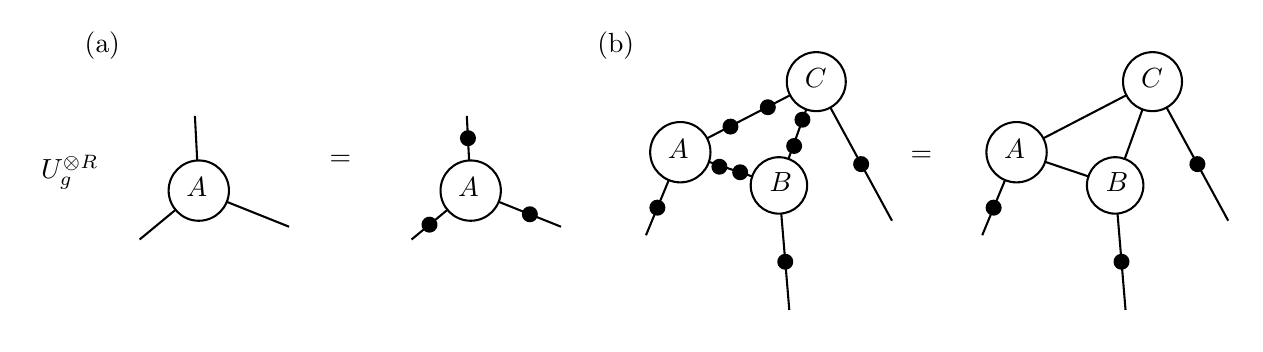 

\tikzset{every picture/.style={line width=0.75pt}} %set default line width to 0.75pt        

\begin{tikzpicture}[x=0.75pt,y=0.75pt,yscale=-1,xscale=1]
%uncomment if require: \path (0,227); %set diagram left start at 0, and has height of 227


%Shape: Circle [id:dp6306332264630812] 
\draw  [fill={rgb, 255:red, 0; green, 0; blue, 0 }  ,fill opacity=1 ] (389.33,84.17) .. controls (389.33,82.33) and (390.83,80.83) .. (392.67,80.83) .. controls (394.51,80.83) and (396,82.33) .. (396,84.17) .. controls (396,86.01) and (394.51,87.5) .. (392.67,87.5) .. controls (390.83,87.5) and (389.33,86.01) .. (389.33,84.17) -- cycle ;
%Shape: Circle [id:dp6781873729007006] 
\draw  [fill={rgb, 255:red, 0; green, 0; blue, 0 }  ,fill opacity=1 ] (407.33,74.83) .. controls (407.33,72.99) and (408.83,71.5) .. (410.67,71.5) .. controls (412.51,71.5) and (414,72.99) .. (414,74.83) .. controls (414,76.67) and (412.51,78.17) .. (410.67,78.17) .. controls (408.83,78.17) and (407.33,76.67) .. (407.33,74.83) -- cycle ;
%Shape: Circle [id:dp381925514508604] 
\draw  [fill={rgb, 255:red, 0; green, 0; blue, 0 }  ,fill opacity=1 ] (384,103.5) .. controls (384,101.66) and (385.49,100.17) .. (387.33,100.17) .. controls (389.17,100.17) and (390.67,101.66) .. (390.67,103.5) .. controls (390.67,105.34) and (389.17,106.83) .. (387.33,106.83) .. controls (385.49,106.83) and (384,105.34) .. (384,103.5) -- cycle ;
%Shape: Circle [id:dp2060066428472358] 
\draw  [fill={rgb, 255:red, 0; green, 0; blue, 0 }  ,fill opacity=1 ] (394,106.17) .. controls (394,104.33) and (395.49,102.83) .. (397.33,102.83) .. controls (399.17,102.83) and (400.67,104.33) .. (400.67,106.17) .. controls (400.67,108.01) and (399.17,109.5) .. (397.33,109.5) .. controls (395.49,109.5) and (394,108.01) .. (394,106.17) -- cycle ;
%Shape: Circle [id:dp3860247394398608] 
\draw  [fill={rgb, 255:red, 0; green, 0; blue, 0 }  ,fill opacity=1 ] (424,80.83) .. controls (424,78.99) and (425.49,77.5) .. (427.33,77.5) .. controls (429.17,77.5) and (430.67,78.99) .. (430.67,80.83) .. controls (430.67,82.67) and (429.17,84.17) .. (427.33,84.17) .. controls (425.49,84.17) and (424,82.67) .. (424,80.83) -- cycle ;
%Shape: Circle [id:dp10514751659596411] 
\draw  [fill={rgb, 255:red, 0; green, 0; blue, 0 }  ,fill opacity=1 ] (420,93.5) .. controls (420,91.66) and (421.49,90.17) .. (423.33,90.17) .. controls (425.17,90.17) and (426.67,91.66) .. (426.67,93.5) .. controls (426.67,95.34) and (425.17,96.83) .. (423.33,96.83) .. controls (421.49,96.83) and (420,95.34) .. (420,93.5) -- cycle ;


% Text Node
\draw (59,96.4) node [anchor=north west][inner sep=0.75pt]    {$U_{g}^{\otimes R}$};
% Text Node
\draw    (136.5, 115) circle [x radius= 14.53, y radius= 14.53]   ;
\draw (129,107.4) node [anchor=north west][inner sep=0.75pt]    {$A$};
% Text Node
\draw (93,138.4) node [anchor=north west][inner sep=0.75pt]    {$$};
% Text Node
\draw (183,128.4) node [anchor=north west][inner sep=0.75pt]    {$$};
% Text Node
\draw (128,59.4) node [anchor=north west][inner sep=0.75pt]    {$$};
% Text Node
\draw (198,96.4) node [anchor=north west][inner sep=0.75pt]    {$=$};
% Text Node
\draw    (267.5, 115) circle [x radius= 14.53, y radius= 14.53]   ;
\draw (260,107.4) node [anchor=north west][inner sep=0.75pt]    {$A$};
% Text Node
\draw (224,138.4) node [anchor=north west][inner sep=0.75pt]    {$$};
% Text Node
\draw (314,128.4) node [anchor=north west][inner sep=0.75pt]    {$$};
% Text Node
\draw (259,59.4) node [anchor=north west][inner sep=0.75pt]    {$$};
% Text Node
\draw (478,94.4) node [anchor=north west][inner sep=0.75pt]    {$=$};
% Text Node
\draw    (530.5, 96.5) circle [x radius= 14.53, y radius= 14.53]   ;
\draw (523,88.9) node [anchor=north west][inner sep=0.75pt]    {$A$};
% Text Node
\draw (503,140.9) node [anchor=north west][inner sep=0.75pt]    {$$};
% Text Node
\draw    (578, 112.5) circle [x radius= 13.6, y radius= 13.6]   ;
\draw (572,104.9) node [anchor=north west][inner sep=0.75pt]    {$B$};
% Text Node
\draw    (596, 62.5) circle [x radius= 14.21, y radius= 14.21]   ;
\draw (589,54.9) node [anchor=north west][inner sep=0.75pt]    {$C$};
% Text Node
\draw (578,176.9) node [anchor=north west][inner sep=0.75pt]    {$$};
% Text Node
\draw (633,133.9) node [anchor=north west][inner sep=0.75pt]    {$$};
% Text Node
\draw    (368.5, 96.5) circle [x radius= 14.53, y radius= 14.53]   ;
\draw (361,88.9) node [anchor=north west][inner sep=0.75pt]    {$A$};
% Text Node
\draw (341,140.9) node [anchor=north west][inner sep=0.75pt]    {$$};
% Text Node
\draw    (416, 112.5) circle [x radius= 13.6, y radius= 13.6]   ;
\draw (410,104.9) node [anchor=north west][inner sep=0.75pt]    {$B$};
% Text Node
\draw    (434, 62.5) circle [x radius= 14.21, y radius= 14.21]   ;
\draw (427,54.9) node [anchor=north west][inner sep=0.75pt]    {$C$};
% Text Node
\draw (416,176.9) node [anchor=north west][inner sep=0.75pt]    {$$};
% Text Node
\draw (471,133.9) node [anchor=north west][inner sep=0.75pt]    {$$};
% Text Node
\draw (80,37) node [anchor=north west][inner sep=0.75pt]   [align=left] {(a)};
% Text Node
\draw (327,37) node [anchor=north west][inner sep=0.75pt]   [align=left] {(b)};
% Connection
\draw    (125.3,124.26) -- (108,138.56) ;
% Connection
\draw    (150,120.4) -- (180,132.4) ;
% Connection
\draw    (135.74,100.48) -- (134.63,79) ;
% Connection
\draw    (256.3,124.26) -- (239,138.56) ;
\draw [shift={(247.65,131.41)}, rotate = 140.42] [color={rgb, 255:red, 0; green, 0; blue, 0 }  ][fill={rgb, 255:red, 0; green, 0; blue, 0 }  ][line width=0.75]      (0, 0) circle [x radius= 3.35, y radius= 3.35]   ;
% Connection
\draw    (281,120.4) -- (311,132.4) ;
\draw [shift={(296,126.4)}, rotate = 21.8] [color={rgb, 255:red, 0; green, 0; blue, 0 }  ][fill={rgb, 255:red, 0; green, 0; blue, 0 }  ][line width=0.75]      (0, 0) circle [x radius= 3.35, y radius= 3.35]   ;
% Connection
\draw    (266.74,100.48) -- (265.63,79) ;
\draw [shift={(266.18,89.74)}, rotate = 267.02] [color={rgb, 255:red, 0; green, 0; blue, 0 }  ][fill={rgb, 255:red, 0; green, 0; blue, 0 }  ][line width=0.75]      (0, 0) circle [x radius= 3.35, y radius= 3.35]   ;
% Connection
\draw    (362.95,109.94) -- (351.96,136.5) ;
\draw [shift={(357.45,123.22)}, rotate = 112.46] [color={rgb, 255:red, 0; green, 0; blue, 0 }  ][fill={rgb, 255:red, 0; green, 0; blue, 0 }  ][line width=0.75]      (0, 0) circle [x radius= 3.35, y radius= 3.35]   ;
% Connection
\draw    (382.28,101.14) -- (403.11,108.16) ;
% Connection
\draw    (381.4,89.8) -- (421.38,69.05) ;
% Connection
\draw    (420.61,99.7) -- (429.18,75.88) ;
% Connection
\draw    (470.47,129.5) -- (440.8,74.99) ;
\draw [shift={(455.63,102.24)}, rotate = 241.44] [color={rgb, 255:red, 0; green, 0; blue, 0 }  ][fill={rgb, 255:red, 0; green, 0; blue, 0 }  ][line width=0.75]      (0, 0) circle [x radius= 3.35, y radius= 3.35]   ;
% Connection
\draw    (421,172.5) -- (417.13,126.06) ;
\draw [shift={(419.06,149.28)}, rotate = 265.24] [color={rgb, 255:red, 0; green, 0; blue, 0 }  ][fill={rgb, 255:red, 0; green, 0; blue, 0 }  ][line width=0.75]      (0, 0) circle [x radius= 3.35, y radius= 3.35]   ;
% Connection
\draw    (524.95,109.94) -- (513.96,136.5) ;
\draw [shift={(519.45,123.22)}, rotate = 112.46] [color={rgb, 255:red, 0; green, 0; blue, 0 }  ][fill={rgb, 255:red, 0; green, 0; blue, 0 }  ][line width=0.75]      (0, 0) circle [x radius= 3.35, y radius= 3.35]   ;
% Connection
\draw    (544.28,101.14) -- (565.11,108.16) ;
% Connection
\draw    (543.4,89.8) -- (583.38,69.05) ;
% Connection
\draw    (582.61,99.7) -- (591.18,75.88) ;
% Connection
\draw    (632.47,129.5) -- (602.8,74.99) ;
\draw [shift={(617.63,102.24)}, rotate = 241.44] [color={rgb, 255:red, 0; green, 0; blue, 0 }  ][fill={rgb, 255:red, 0; green, 0; blue, 0 }  ][line width=0.75]      (0, 0) circle [x radius= 3.35, y radius= 3.35]   ;
% Connection
\draw    (583,172.5) -- (579.13,126.06) ;
\draw [shift={(581.06,149.28)}, rotate = 265.24] [color={rgb, 255:red, 0; green, 0; blue, 0 }  ][fill={rgb, 255:red, 0; green, 0; blue, 0 }  ][line width=0.75]      (0, 0) circle [x radius= 3.35, y radius= 3.35]   ;

\end{tikzpicture}
